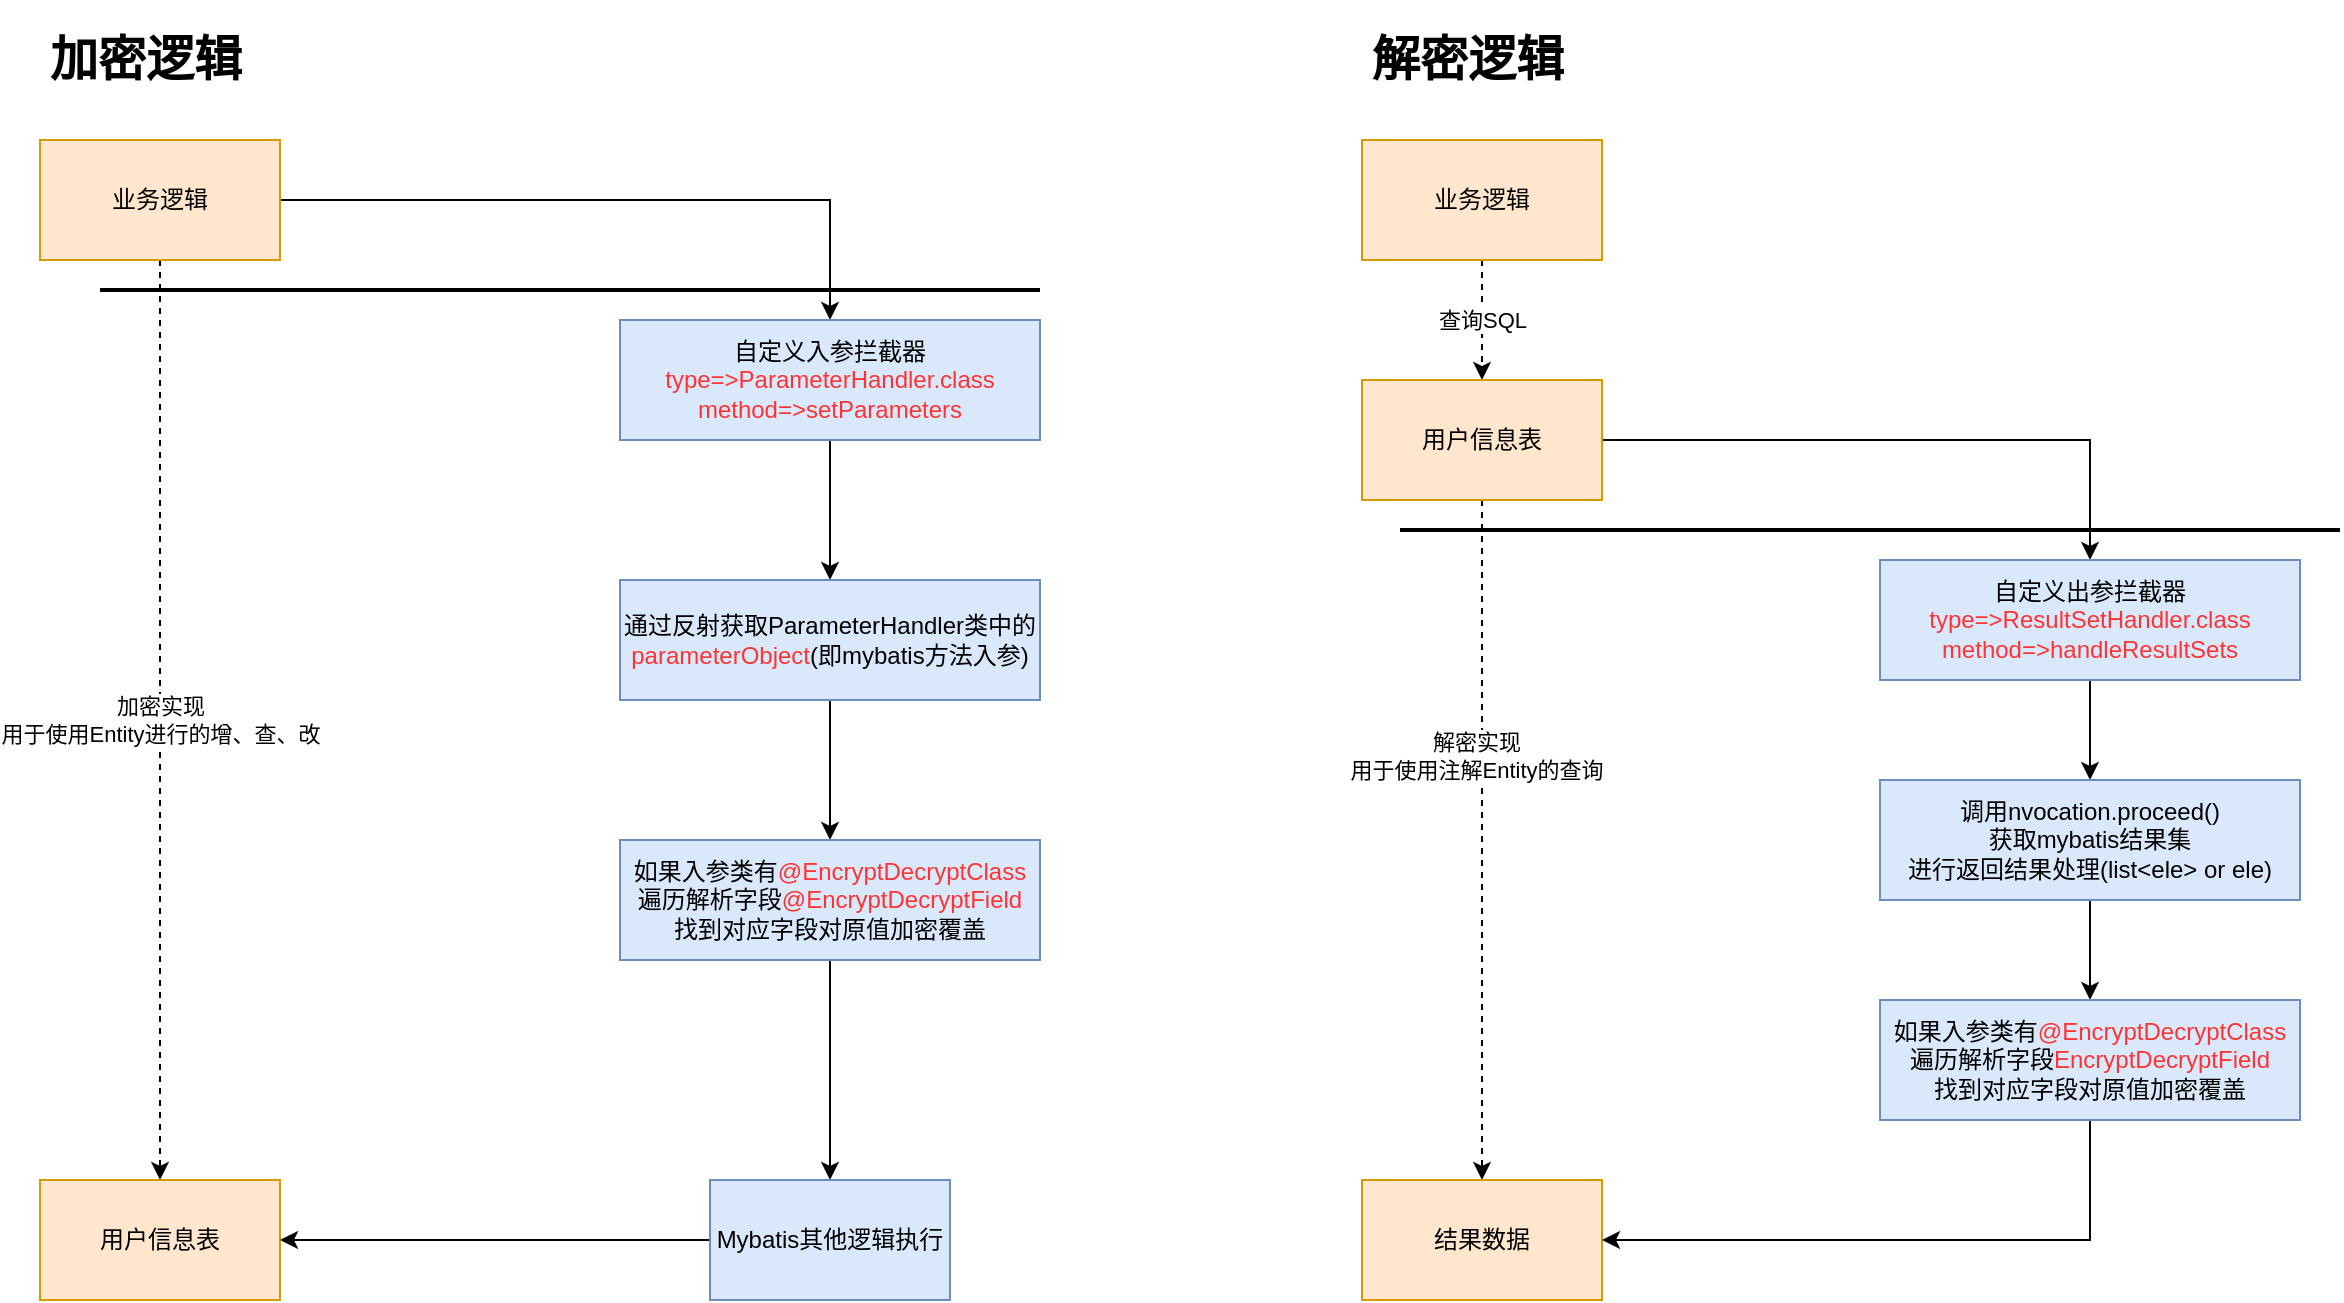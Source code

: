 <mxfile version="21.0.6" type="github">
  <diagram name="第 1 页" id="9noEAw935UPwHtuChEoF">
    <mxGraphModel dx="1434" dy="764" grid="1" gridSize="10" guides="1" tooltips="1" connect="1" arrows="1" fold="1" page="1" pageScale="1" pageWidth="827" pageHeight="1169" math="0" shadow="0">
      <root>
        <mxCell id="0" />
        <mxCell id="1" parent="0" />
        <mxCell id="nf7f2Seip-BSm0KD6jR_-5" value="加密实现&lt;br&gt;用于使用Entity进行的增、查、改" style="edgeStyle=orthogonalEdgeStyle;rounded=0;orthogonalLoop=1;jettySize=auto;html=1;dashed=1;" edge="1" parent="1" source="nf7f2Seip-BSm0KD6jR_-3" target="nf7f2Seip-BSm0KD6jR_-4">
          <mxGeometry relative="1" as="geometry" />
        </mxCell>
        <mxCell id="nf7f2Seip-BSm0KD6jR_-13" style="edgeStyle=orthogonalEdgeStyle;rounded=0;orthogonalLoop=1;jettySize=auto;html=1;exitX=1;exitY=0.5;exitDx=0;exitDy=0;entryX=0.5;entryY=0;entryDx=0;entryDy=0;" edge="1" parent="1" source="nf7f2Seip-BSm0KD6jR_-3" target="nf7f2Seip-BSm0KD6jR_-7">
          <mxGeometry relative="1" as="geometry" />
        </mxCell>
        <mxCell id="nf7f2Seip-BSm0KD6jR_-3" value="业务逻辑" style="rounded=0;whiteSpace=wrap;html=1;fillColor=#ffe6cc;strokeColor=#d79b00;" vertex="1" parent="1">
          <mxGeometry x="80" y="140" width="120" height="60" as="geometry" />
        </mxCell>
        <mxCell id="nf7f2Seip-BSm0KD6jR_-4" value="用户信息表" style="rounded=0;whiteSpace=wrap;html=1;fillColor=#ffe6cc;strokeColor=#d79b00;" vertex="1" parent="1">
          <mxGeometry x="80" y="660" width="120" height="60" as="geometry" />
        </mxCell>
        <mxCell id="nf7f2Seip-BSm0KD6jR_-6" value="" style="line;strokeWidth=2;html=1;" vertex="1" parent="1">
          <mxGeometry x="110" y="210" width="470" height="10" as="geometry" />
        </mxCell>
        <mxCell id="nf7f2Seip-BSm0KD6jR_-9" value="" style="edgeStyle=orthogonalEdgeStyle;rounded=0;orthogonalLoop=1;jettySize=auto;html=1;" edge="1" parent="1" source="nf7f2Seip-BSm0KD6jR_-7" target="nf7f2Seip-BSm0KD6jR_-8">
          <mxGeometry relative="1" as="geometry" />
        </mxCell>
        <mxCell id="nf7f2Seip-BSm0KD6jR_-7" value="自定义入参拦截器&lt;br&gt;&lt;font color=&quot;#ff3333&quot;&gt;type=&amp;gt;ParameterHandler.class&lt;br&gt;method=&amp;gt;setParameters&lt;/font&gt;" style="rounded=0;whiteSpace=wrap;html=1;fillColor=#dae8fc;strokeColor=#6c8ebf;" vertex="1" parent="1">
          <mxGeometry x="370" y="230" width="210" height="60" as="geometry" />
        </mxCell>
        <mxCell id="nf7f2Seip-BSm0KD6jR_-11" value="" style="edgeStyle=orthogonalEdgeStyle;rounded=0;orthogonalLoop=1;jettySize=auto;html=1;" edge="1" parent="1" source="nf7f2Seip-BSm0KD6jR_-8" target="nf7f2Seip-BSm0KD6jR_-10">
          <mxGeometry relative="1" as="geometry" />
        </mxCell>
        <mxCell id="nf7f2Seip-BSm0KD6jR_-8" value="通过反射获取ParameterHandler类中的&lt;br&gt;&lt;font color=&quot;#ff3333&quot;&gt;parameterObject&lt;/font&gt;(即mybatis方法入参)" style="rounded=0;whiteSpace=wrap;html=1;fillColor=#dae8fc;strokeColor=#6c8ebf;" vertex="1" parent="1">
          <mxGeometry x="370" y="360" width="210" height="60" as="geometry" />
        </mxCell>
        <mxCell id="nf7f2Seip-BSm0KD6jR_-12" style="edgeStyle=orthogonalEdgeStyle;rounded=0;orthogonalLoop=1;jettySize=auto;html=1;exitX=0.5;exitY=1;exitDx=0;exitDy=0;entryX=0.5;entryY=0;entryDx=0;entryDy=0;" edge="1" parent="1" source="nf7f2Seip-BSm0KD6jR_-10" target="nf7f2Seip-BSm0KD6jR_-14">
          <mxGeometry relative="1" as="geometry" />
        </mxCell>
        <mxCell id="nf7f2Seip-BSm0KD6jR_-10" value="如果入参类有&lt;font color=&quot;#ff3333&quot;&gt;@EncryptDecryptClass&lt;/font&gt;&lt;br&gt;遍历解析字段&lt;font color=&quot;#ff3333&quot;&gt;@EncryptDecryptField&lt;/font&gt;&lt;br&gt;找到对应字段对原值加密覆盖" style="rounded=0;whiteSpace=wrap;html=1;fillColor=#dae8fc;strokeColor=#6c8ebf;" vertex="1" parent="1">
          <mxGeometry x="370" y="490" width="210" height="60" as="geometry" />
        </mxCell>
        <mxCell id="nf7f2Seip-BSm0KD6jR_-15" style="edgeStyle=orthogonalEdgeStyle;rounded=0;orthogonalLoop=1;jettySize=auto;html=1;exitX=0;exitY=0.5;exitDx=0;exitDy=0;entryX=1;entryY=0.5;entryDx=0;entryDy=0;" edge="1" parent="1" source="nf7f2Seip-BSm0KD6jR_-14" target="nf7f2Seip-BSm0KD6jR_-4">
          <mxGeometry relative="1" as="geometry" />
        </mxCell>
        <mxCell id="nf7f2Seip-BSm0KD6jR_-14" value="Mybatis其他逻辑执行" style="rounded=0;whiteSpace=wrap;html=1;fillColor=#dae8fc;strokeColor=#6c8ebf;" vertex="1" parent="1">
          <mxGeometry x="415" y="660" width="120" height="60" as="geometry" />
        </mxCell>
        <mxCell id="nf7f2Seip-BSm0KD6jR_-16" value="查询SQL" style="edgeStyle=orthogonalEdgeStyle;rounded=0;orthogonalLoop=1;jettySize=auto;html=1;dashed=1;" edge="1" parent="1" source="nf7f2Seip-BSm0KD6jR_-18" target="nf7f2Seip-BSm0KD6jR_-19">
          <mxGeometry relative="1" as="geometry" />
        </mxCell>
        <mxCell id="nf7f2Seip-BSm0KD6jR_-18" value="业务逻辑" style="rounded=0;whiteSpace=wrap;html=1;fillColor=#ffe6cc;strokeColor=#d79b00;" vertex="1" parent="1">
          <mxGeometry x="741" y="140" width="120" height="60" as="geometry" />
        </mxCell>
        <mxCell id="nf7f2Seip-BSm0KD6jR_-30" value="" style="edgeStyle=orthogonalEdgeStyle;rounded=0;orthogonalLoop=1;jettySize=auto;html=1;dashed=1;" edge="1" parent="1" source="nf7f2Seip-BSm0KD6jR_-19" target="nf7f2Seip-BSm0KD6jR_-29">
          <mxGeometry relative="1" as="geometry" />
        </mxCell>
        <mxCell id="nf7f2Seip-BSm0KD6jR_-41" value="解密实现&lt;br&gt;用于使用注解Entity的查询" style="edgeLabel;html=1;align=center;verticalAlign=middle;resizable=0;points=[];" vertex="1" connectable="0" parent="nf7f2Seip-BSm0KD6jR_-30">
          <mxGeometry x="-0.247" y="-3" relative="1" as="geometry">
            <mxPoint as="offset" />
          </mxGeometry>
        </mxCell>
        <mxCell id="nf7f2Seip-BSm0KD6jR_-33" style="edgeStyle=orthogonalEdgeStyle;rounded=0;orthogonalLoop=1;jettySize=auto;html=1;exitX=1;exitY=0.5;exitDx=0;exitDy=0;" edge="1" parent="1" source="nf7f2Seip-BSm0KD6jR_-19" target="nf7f2Seip-BSm0KD6jR_-32">
          <mxGeometry relative="1" as="geometry" />
        </mxCell>
        <mxCell id="nf7f2Seip-BSm0KD6jR_-19" value="用户信息表" style="rounded=0;whiteSpace=wrap;html=1;fillColor=#ffe6cc;strokeColor=#d79b00;" vertex="1" parent="1">
          <mxGeometry x="741" y="260" width="120" height="60" as="geometry" />
        </mxCell>
        <mxCell id="nf7f2Seip-BSm0KD6jR_-20" value="" style="line;strokeWidth=2;html=1;" vertex="1" parent="1">
          <mxGeometry x="760" y="330" width="470" height="10" as="geometry" />
        </mxCell>
        <mxCell id="nf7f2Seip-BSm0KD6jR_-29" value="结果数据" style="rounded=0;whiteSpace=wrap;html=1;fillColor=#ffe6cc;strokeColor=#d79b00;" vertex="1" parent="1">
          <mxGeometry x="741" y="660" width="120" height="60" as="geometry" />
        </mxCell>
        <mxCell id="nf7f2Seip-BSm0KD6jR_-35" value="" style="edgeStyle=orthogonalEdgeStyle;rounded=0;orthogonalLoop=1;jettySize=auto;html=1;" edge="1" parent="1" source="nf7f2Seip-BSm0KD6jR_-32" target="nf7f2Seip-BSm0KD6jR_-34">
          <mxGeometry relative="1" as="geometry" />
        </mxCell>
        <mxCell id="nf7f2Seip-BSm0KD6jR_-32" value="自定义出参拦截器&lt;br&gt;&lt;font color=&quot;#ff3333&quot;&gt;type=&amp;gt;ResultSetHandler.class&lt;br&gt;method=&amp;gt;handleResultSets&lt;/font&gt;" style="rounded=0;whiteSpace=wrap;html=1;fillColor=#dae8fc;strokeColor=#6c8ebf;" vertex="1" parent="1">
          <mxGeometry x="1000" y="350" width="210" height="60" as="geometry" />
        </mxCell>
        <mxCell id="nf7f2Seip-BSm0KD6jR_-39" value="" style="edgeStyle=orthogonalEdgeStyle;rounded=0;orthogonalLoop=1;jettySize=auto;html=1;" edge="1" parent="1" source="nf7f2Seip-BSm0KD6jR_-34" target="nf7f2Seip-BSm0KD6jR_-38">
          <mxGeometry relative="1" as="geometry" />
        </mxCell>
        <mxCell id="nf7f2Seip-BSm0KD6jR_-34" value="调用nvocation.proceed()&lt;br&gt;获取mybatis结果集&lt;br&gt;进行返回结果处理(list&amp;lt;ele&amp;gt; or ele)" style="rounded=0;whiteSpace=wrap;html=1;fillColor=#dae8fc;strokeColor=#6c8ebf;" vertex="1" parent="1">
          <mxGeometry x="1000" y="460" width="210" height="60" as="geometry" />
        </mxCell>
        <mxCell id="nf7f2Seip-BSm0KD6jR_-40" style="edgeStyle=orthogonalEdgeStyle;rounded=0;orthogonalLoop=1;jettySize=auto;html=1;exitX=0.5;exitY=1;exitDx=0;exitDy=0;entryX=1;entryY=0.5;entryDx=0;entryDy=0;" edge="1" parent="1" source="nf7f2Seip-BSm0KD6jR_-38" target="nf7f2Seip-BSm0KD6jR_-29">
          <mxGeometry relative="1" as="geometry" />
        </mxCell>
        <mxCell id="nf7f2Seip-BSm0KD6jR_-38" value="如果入参类有&lt;font style=&quot;border-color: var(--border-color);&quot; color=&quot;#ff3333&quot;&gt;@EncryptDecryptClass&lt;/font&gt;&lt;br style=&quot;border-color: var(--border-color);&quot;&gt;遍历解析字段&lt;font style=&quot;border-color: var(--border-color);&quot; color=&quot;#ff3333&quot;&gt;EncryptDecryptField&lt;/font&gt;&lt;br style=&quot;border-color: var(--border-color);&quot;&gt;找到对应字段对原值加密覆盖" style="rounded=0;whiteSpace=wrap;html=1;fillColor=#dae8fc;strokeColor=#6c8ebf;" vertex="1" parent="1">
          <mxGeometry x="1000" y="570" width="210" height="60" as="geometry" />
        </mxCell>
        <mxCell id="nf7f2Seip-BSm0KD6jR_-43" value="&lt;h1&gt;加密逻辑&lt;/h1&gt;" style="text;html=1;strokeColor=none;fillColor=none;spacing=5;spacingTop=-20;whiteSpace=wrap;overflow=hidden;rounded=0;" vertex="1" parent="1">
          <mxGeometry x="80" y="80" width="190" height="120" as="geometry" />
        </mxCell>
        <mxCell id="nf7f2Seip-BSm0KD6jR_-44" value="&lt;h1&gt;解密逻辑&lt;/h1&gt;" style="text;html=1;strokeColor=none;fillColor=none;spacing=5;spacingTop=-20;whiteSpace=wrap;overflow=hidden;rounded=0;" vertex="1" parent="1">
          <mxGeometry x="741" y="80" width="190" height="120" as="geometry" />
        </mxCell>
      </root>
    </mxGraphModel>
  </diagram>
</mxfile>
